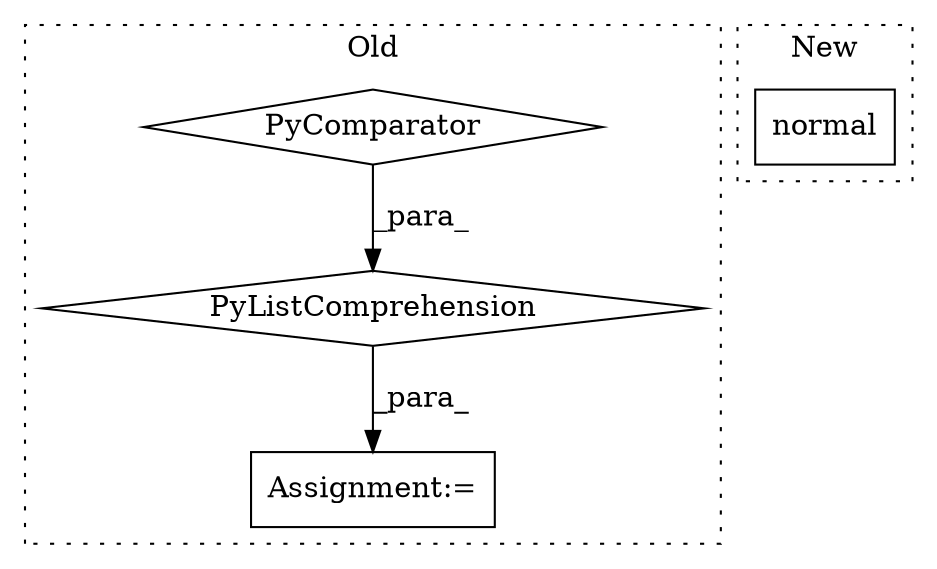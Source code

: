 digraph G {
subgraph cluster0 {
1 [label="PyListComprehension" a="109" s="2244" l="146" shape="diamond"];
3 [label="PyComparator" a="113" s="2350" l="32" shape="diamond"];
4 [label="Assignment:=" a="7" s="2219" l="1" shape="box"];
label = "Old";
style="dotted";
}
subgraph cluster1 {
2 [label="normal" a="32" s="2100,2138" l="7,1" shape="box"];
label = "New";
style="dotted";
}
1 -> 4 [label="_para_"];
3 -> 1 [label="_para_"];
}